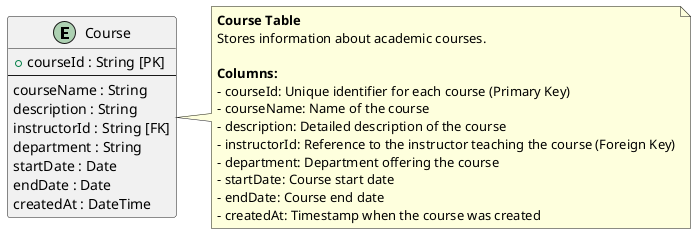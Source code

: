 @startuml
' Course Table Structure

skinparam entity {
  BackgroundColor #f06292
  BorderColor black
  FontColor black
}

entity "Course" as Course {
  + courseId : String [PK]
  --
  courseName : String
  description : String
  instructorId : String [FK]
  department : String
  startDate : Date
  endDate : Date
  createdAt : DateTime
}

note right of Course
  **Course Table**
  Stores information about academic courses.
  
  **Columns:**
  - courseId: Unique identifier for each course (Primary Key)
  - courseName: Name of the course
  - description: Detailed description of the course
  - instructorId: Reference to the instructor teaching the course (Foreign Key)
  - department: Department offering the course
  - startDate: Course start date
  - endDate: Course end date
  - createdAt: Timestamp when the course was created
end note

@enduml
